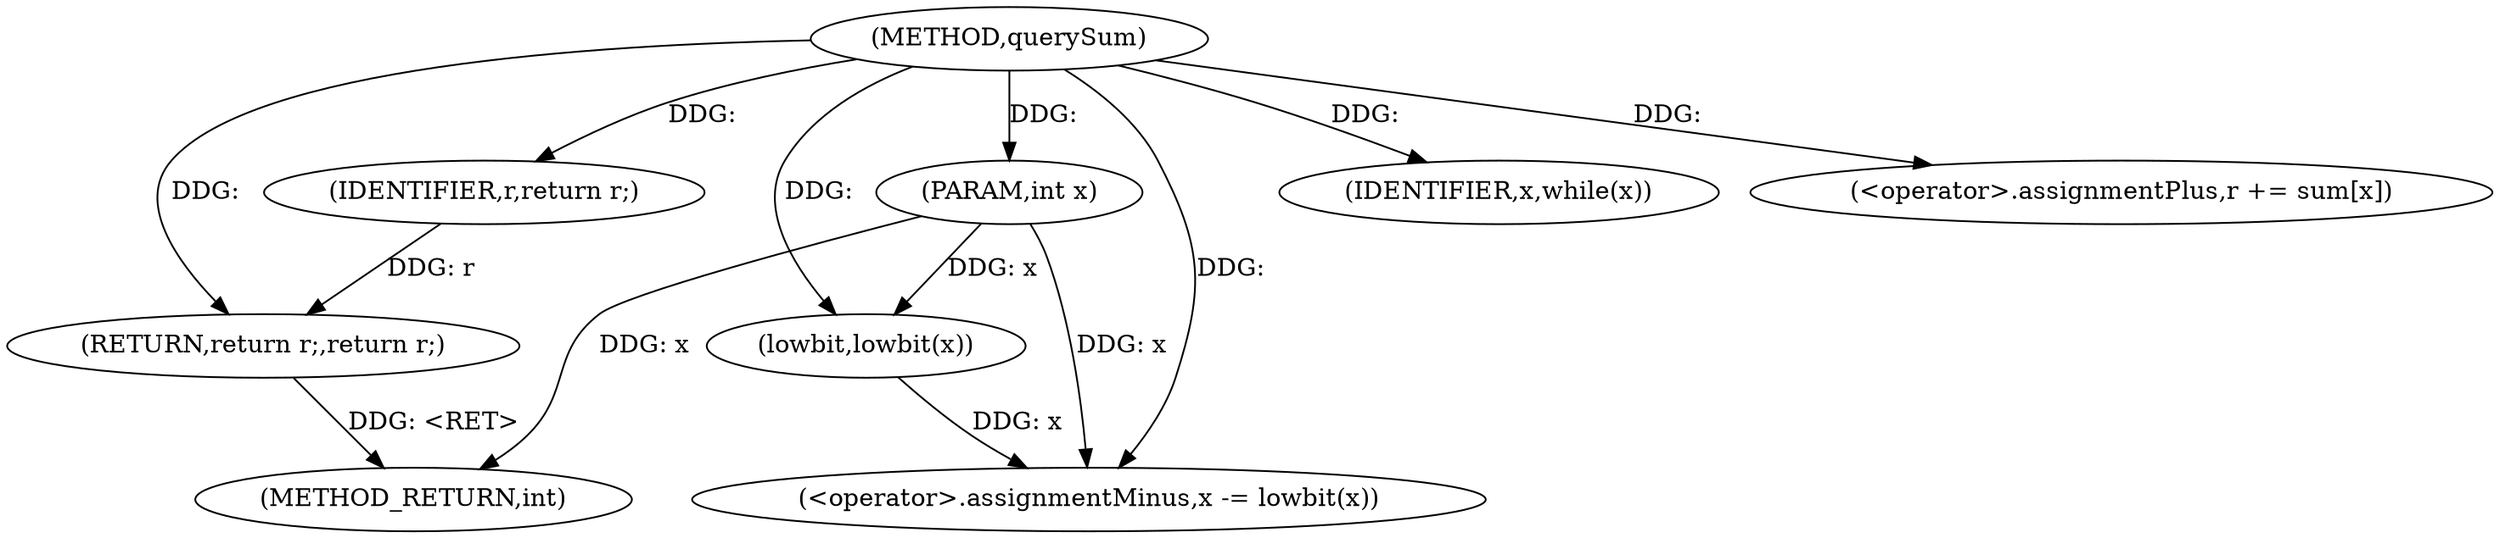 digraph "querySum" {  
"1000809" [label = "(METHOD,querySum)" ]
"1000827" [label = "(METHOD_RETURN,int)" ]
"1000810" [label = "(PARAM,int x)" ]
"1000825" [label = "(RETURN,return r;,return r;)" ]
"1000814" [label = "(IDENTIFIER,x,while(x))" ]
"1000826" [label = "(IDENTIFIER,r,return r;)" ]
"1000816" [label = "(<operator>.assignmentPlus,r += sum[x])" ]
"1000821" [label = "(<operator>.assignmentMinus,x -= lowbit(x))" ]
"1000823" [label = "(lowbit,lowbit(x))" ]
  "1000825" -> "1000827"  [ label = "DDG: <RET>"] 
  "1000810" -> "1000827"  [ label = "DDG: x"] 
  "1000809" -> "1000810"  [ label = "DDG: "] 
  "1000826" -> "1000825"  [ label = "DDG: r"] 
  "1000809" -> "1000825"  [ label = "DDG: "] 
  "1000809" -> "1000814"  [ label = "DDG: "] 
  "1000809" -> "1000826"  [ label = "DDG: "] 
  "1000823" -> "1000821"  [ label = "DDG: x"] 
  "1000809" -> "1000816"  [ label = "DDG: "] 
  "1000810" -> "1000821"  [ label = "DDG: x"] 
  "1000809" -> "1000821"  [ label = "DDG: "] 
  "1000810" -> "1000823"  [ label = "DDG: x"] 
  "1000809" -> "1000823"  [ label = "DDG: "] 
}
